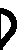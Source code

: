 prologues := 3;     % sortie EPS
color red;
red = (1,0,0);
beginfig(1)
%fill (-3,-3) -- (-3,13) -- (13,13) -- (13,-3) -- cycle withcolor(red);

increase = 7/4.5;
cone = 4;

pickup pencircle scaled .1

draw (0,14) -- (0, -14);

pickup pencircle scaled 2
draw 
(2.7 * cone, 1 * cone * -increase) ---
(1.5 * cone, 1.75 * cone *  -increase) ..
(-2.25, -2.25 * cone * increase) ..
(-1.25 * cone, -1.25 * cone * increase * .6) ---
(cone, cone * increase) ..
(0, 14) .. 
(-1 * cone, cone * increase) --- (cone * 1.8, cone * -1.8 * increase) ..
(cone * 2.7, cone * -2.2 * increase)
;

%draw (0,0) --- (4,7) .. (-4,7) --- cycle ;
%draw (0,0) --- (5,7) .. (-5,7) --- cycle ;

endfig
end
